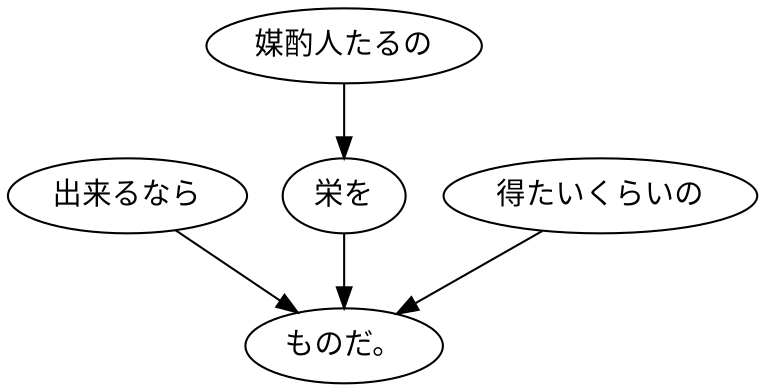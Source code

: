 digraph graph9064 {
	node0 [label="出来るなら"];
	node1 [label="媒酌人たるの"];
	node2 [label="栄を"];
	node3 [label="得たいくらいの"];
	node4 [label="ものだ。"];
	node0 -> node4;
	node1 -> node2;
	node2 -> node4;
	node3 -> node4;
}
